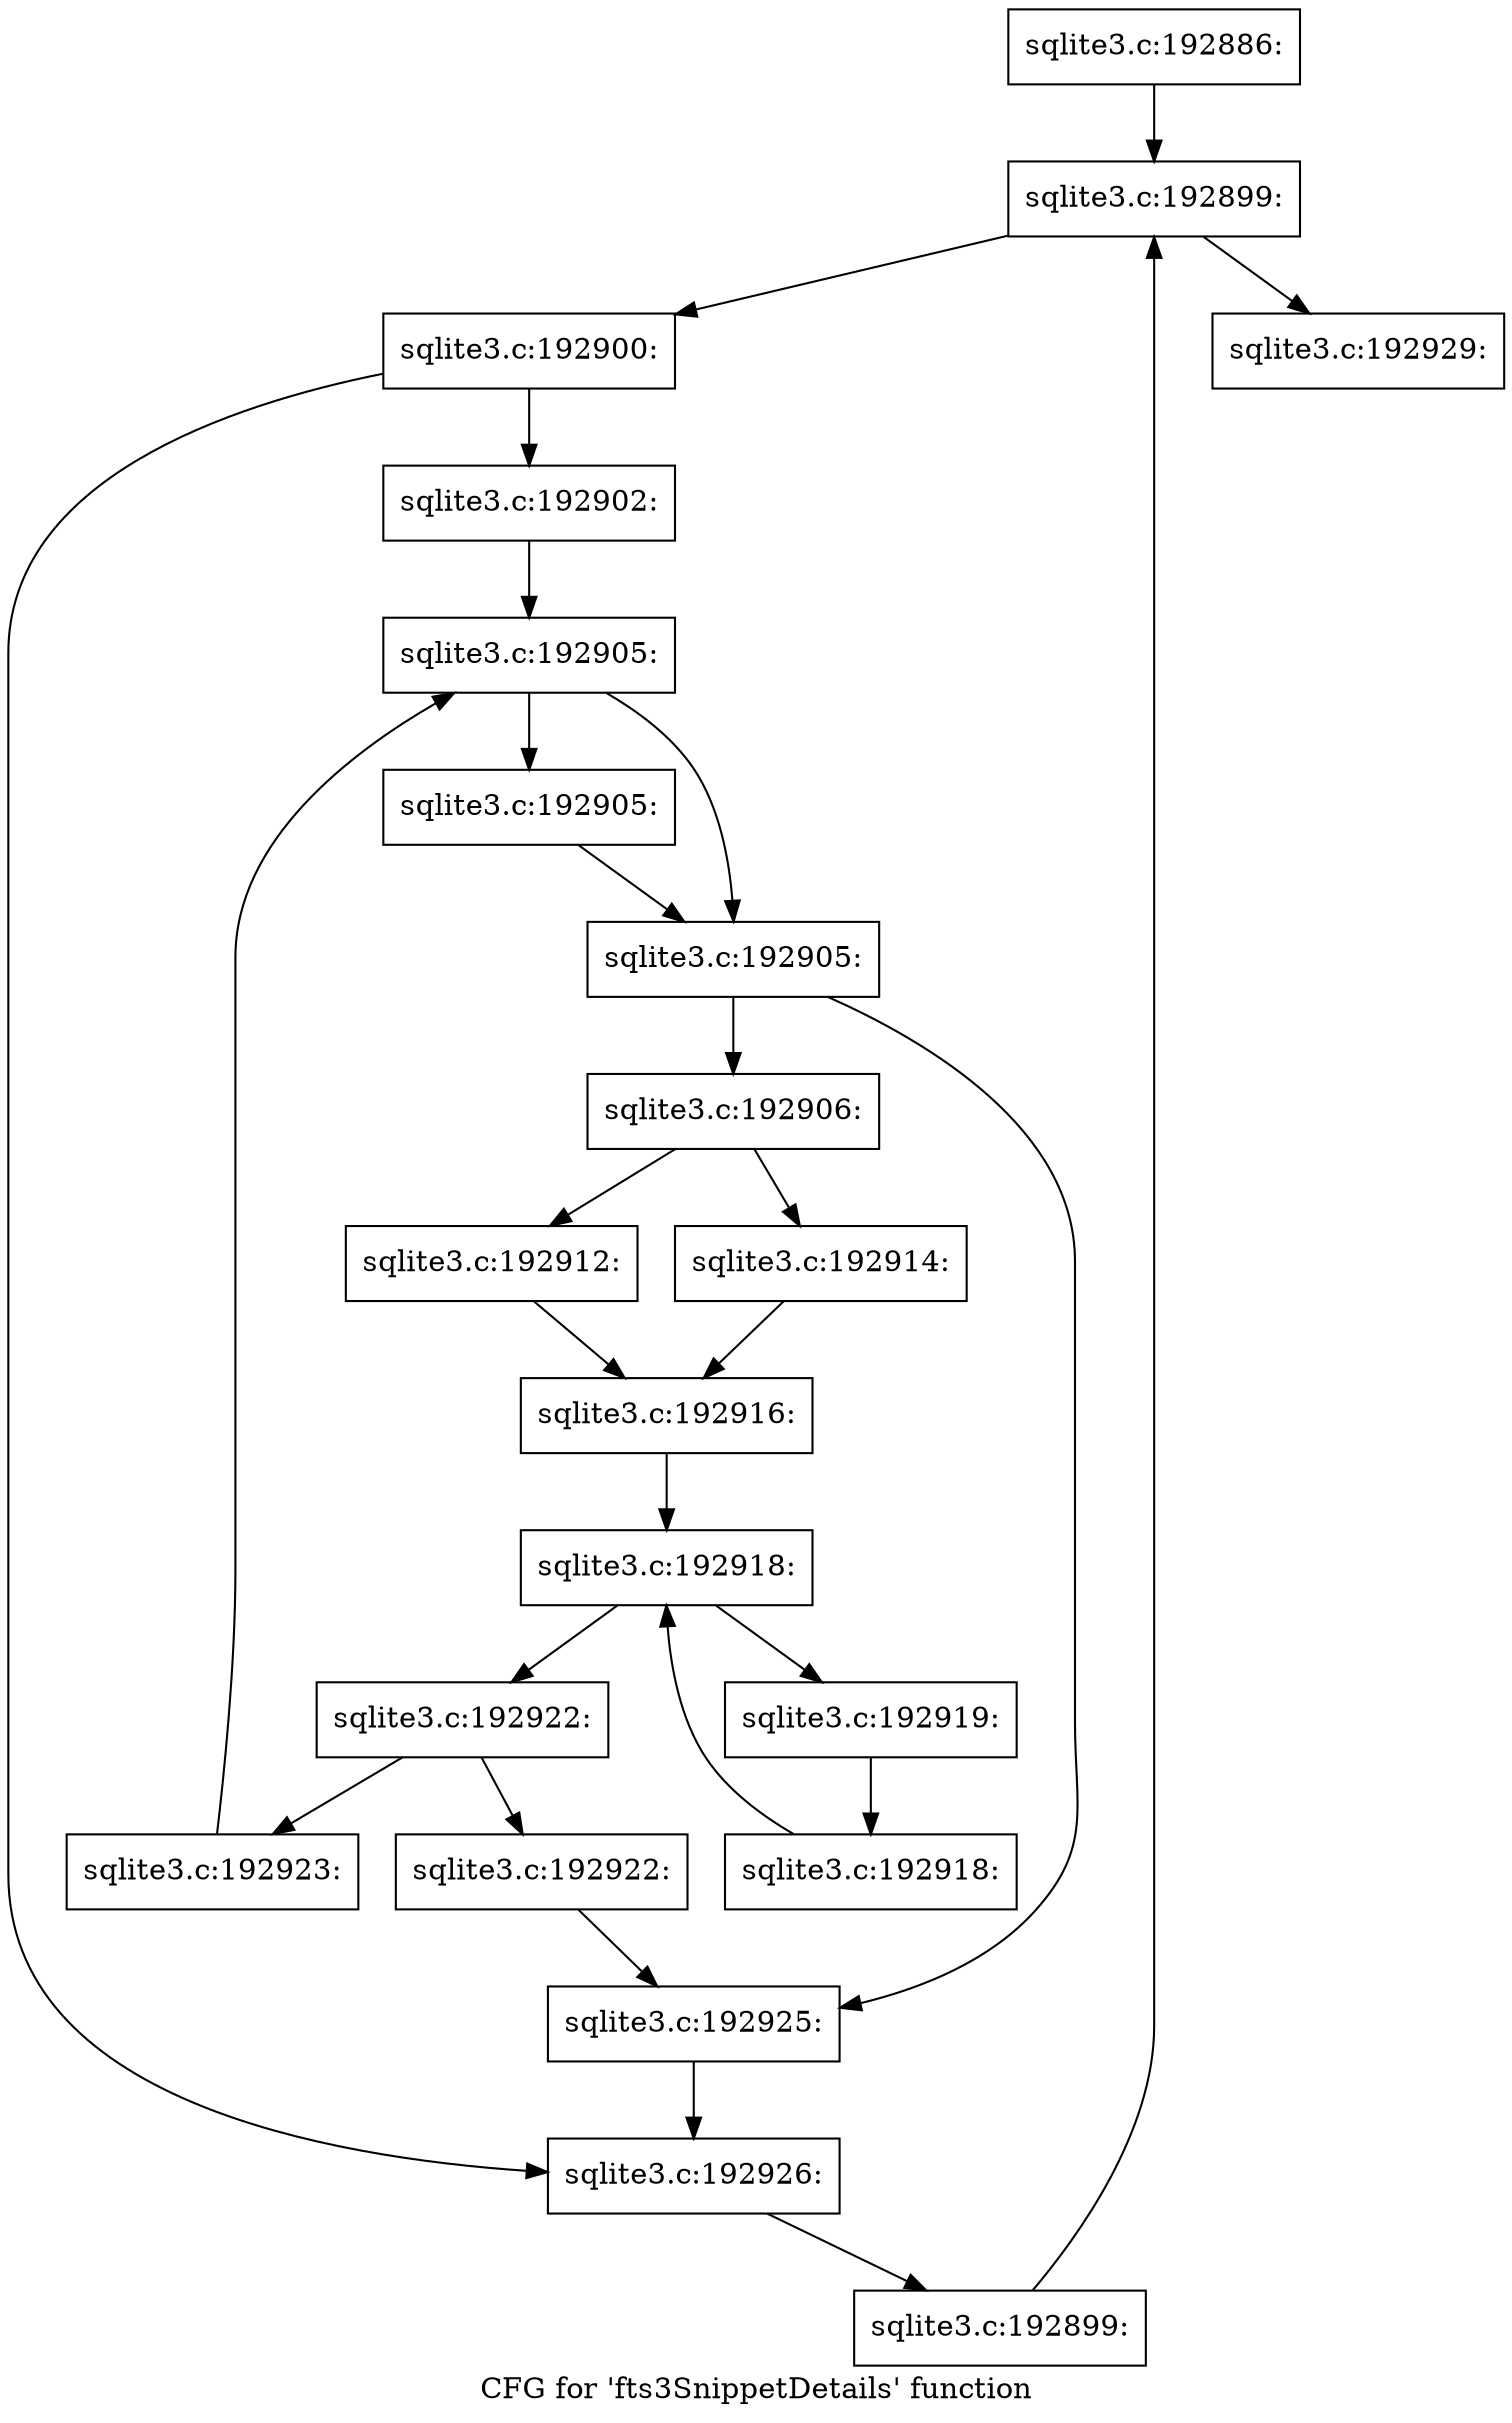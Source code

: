 digraph "CFG for 'fts3SnippetDetails' function" {
	label="CFG for 'fts3SnippetDetails' function";

	Node0x55c0fb2d5930 [shape=record,label="{sqlite3.c:192886:}"];
	Node0x55c0fb2d5930 -> Node0x55c0fb2db0e0;
	Node0x55c0fb2db0e0 [shape=record,label="{sqlite3.c:192899:}"];
	Node0x55c0fb2db0e0 -> Node0x55c0fb2db300;
	Node0x55c0fb2db0e0 -> Node0x55c0fb2daf30;
	Node0x55c0fb2db300 [shape=record,label="{sqlite3.c:192900:}"];
	Node0x55c0fb2db300 -> Node0x55c0fb2dbfd0;
	Node0x55c0fb2db300 -> Node0x55c0fb2dc020;
	Node0x55c0fb2dbfd0 [shape=record,label="{sqlite3.c:192902:}"];
	Node0x55c0fb2dbfd0 -> Node0x55c0fb2dcf50;
	Node0x55c0fb2dcf50 [shape=record,label="{sqlite3.c:192905:}"];
	Node0x55c0fb2dcf50 -> Node0x55c0fb2dd180;
	Node0x55c0fb2dcf50 -> Node0x55c0fb2dd130;
	Node0x55c0fb2dd180 [shape=record,label="{sqlite3.c:192905:}"];
	Node0x55c0fb2dd180 -> Node0x55c0fb2dd130;
	Node0x55c0fb2dd130 [shape=record,label="{sqlite3.c:192905:}"];
	Node0x55c0fb2dd130 -> Node0x55c0fb2ddc10;
	Node0x55c0fb2dd130 -> Node0x55c0fb2dd0b0;
	Node0x55c0fb2ddc10 [shape=record,label="{sqlite3.c:192906:}"];
	Node0x55c0fb2ddc10 -> Node0x55c0fb2def10;
	Node0x55c0fb2ddc10 -> Node0x55c0fb2defb0;
	Node0x55c0fb2def10 [shape=record,label="{sqlite3.c:192912:}"];
	Node0x55c0fb2def10 -> Node0x55c0fb2def60;
	Node0x55c0fb2defb0 [shape=record,label="{sqlite3.c:192914:}"];
	Node0x55c0fb2defb0 -> Node0x55c0fb2def60;
	Node0x55c0fb2def60 [shape=record,label="{sqlite3.c:192916:}"];
	Node0x55c0fb2def60 -> Node0x55c0fb2e0000;
	Node0x55c0fb2e0000 [shape=record,label="{sqlite3.c:192918:}"];
	Node0x55c0fb2e0000 -> Node0x55c0fb2e0220;
	Node0x55c0fb2e0000 -> Node0x55c0fb2dfe50;
	Node0x55c0fb2e0220 [shape=record,label="{sqlite3.c:192919:}"];
	Node0x55c0fb2e0220 -> Node0x55c0fb2e0190;
	Node0x55c0fb2e0190 [shape=record,label="{sqlite3.c:192918:}"];
	Node0x55c0fb2e0190 -> Node0x55c0fb2e0000;
	Node0x55c0fb2dfe50 [shape=record,label="{sqlite3.c:192922:}"];
	Node0x55c0fb2dfe50 -> Node0x55c0fb2e1040;
	Node0x55c0fb2dfe50 -> Node0x55c0fb2e1090;
	Node0x55c0fb2e1040 [shape=record,label="{sqlite3.c:192922:}"];
	Node0x55c0fb2e1040 -> Node0x55c0fb2dd0b0;
	Node0x55c0fb2e1090 [shape=record,label="{sqlite3.c:192923:}"];
	Node0x55c0fb2e1090 -> Node0x55c0fb2dcf50;
	Node0x55c0fb2dd0b0 [shape=record,label="{sqlite3.c:192925:}"];
	Node0x55c0fb2dd0b0 -> Node0x55c0fb2dc020;
	Node0x55c0fb2dc020 [shape=record,label="{sqlite3.c:192926:}"];
	Node0x55c0fb2dc020 -> Node0x55c0fb2db270;
	Node0x55c0fb2db270 [shape=record,label="{sqlite3.c:192899:}"];
	Node0x55c0fb2db270 -> Node0x55c0fb2db0e0;
	Node0x55c0fb2daf30 [shape=record,label="{sqlite3.c:192929:}"];
}
